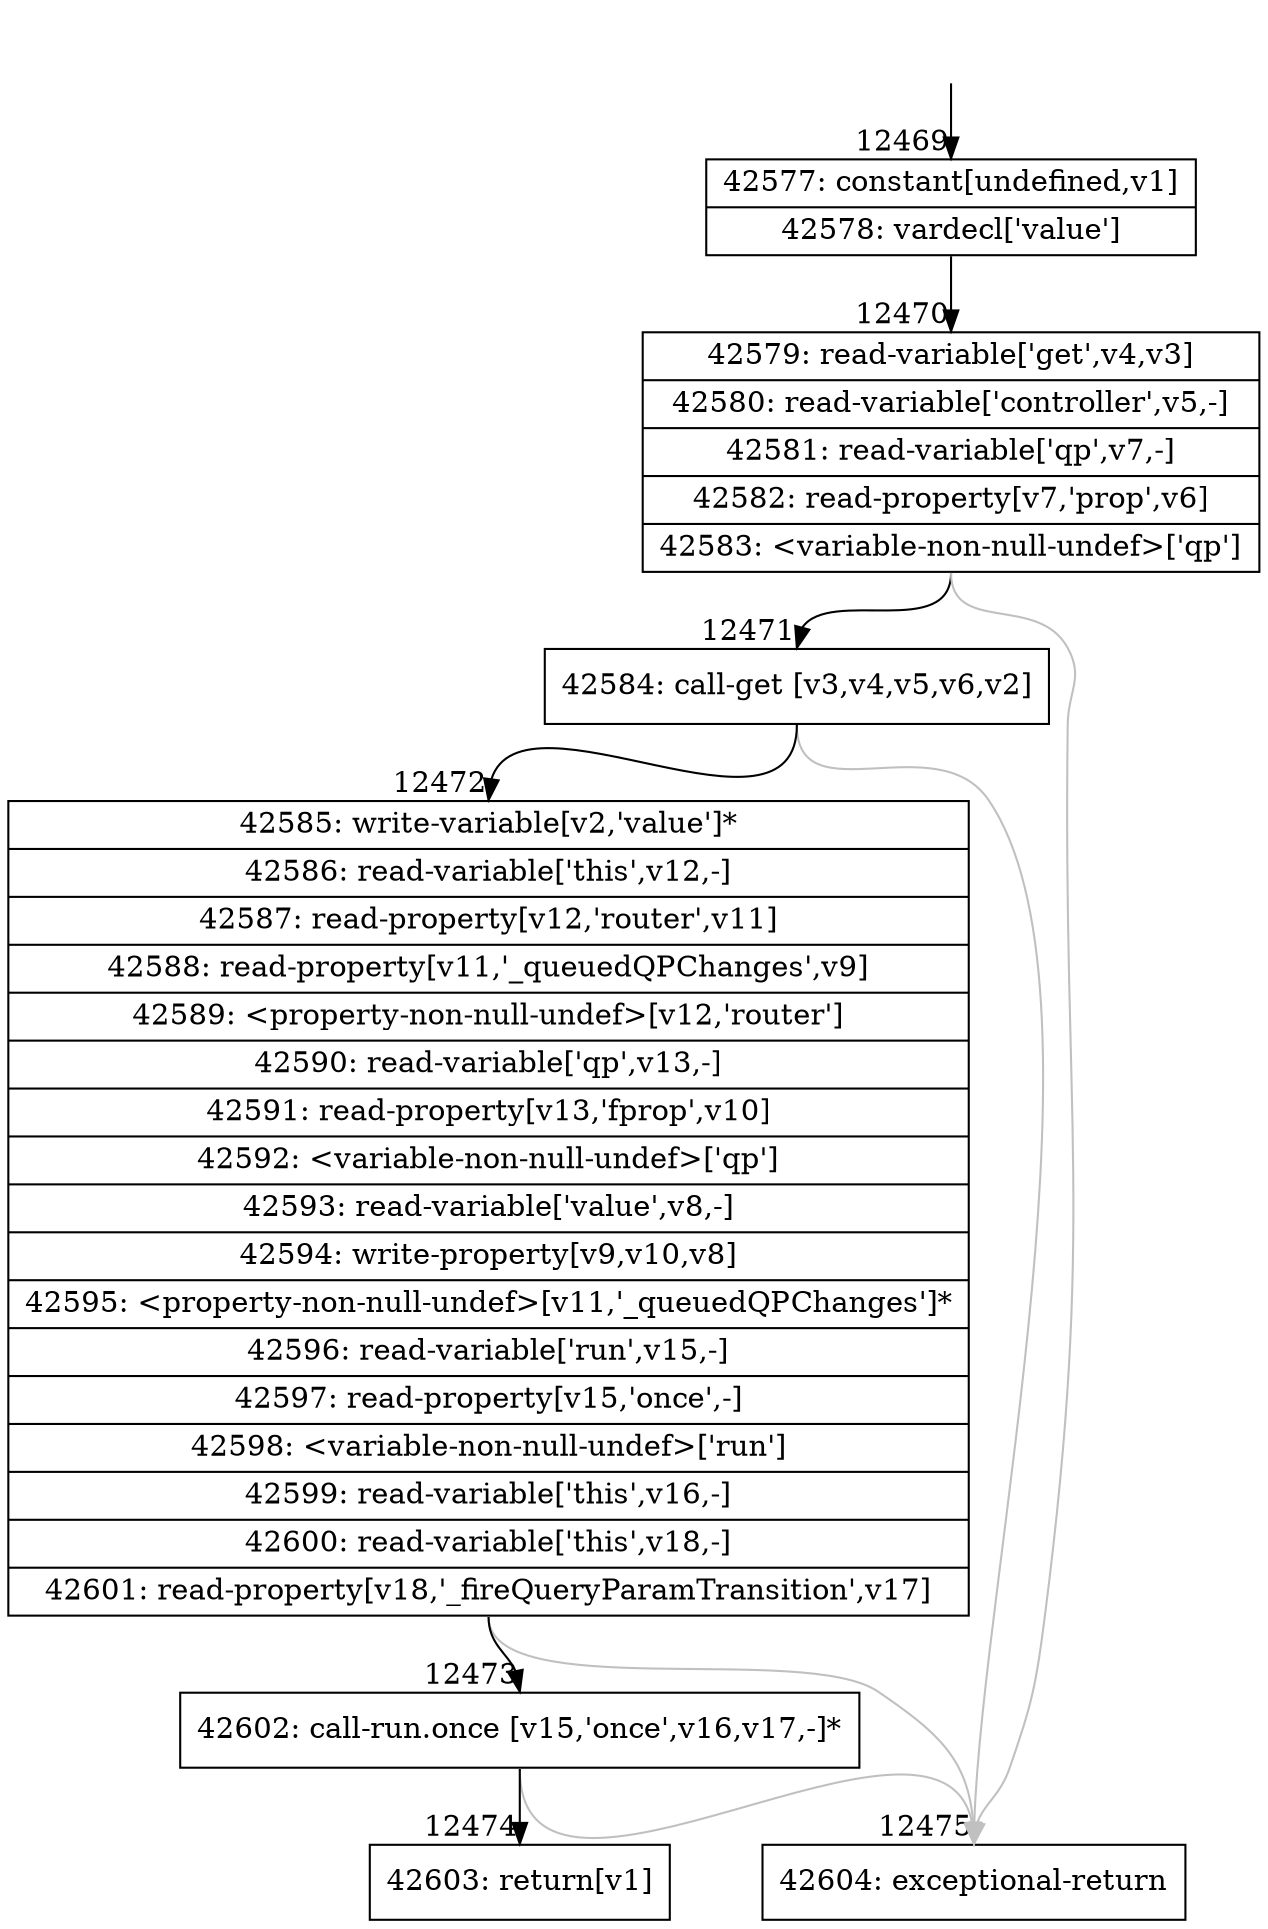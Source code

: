 digraph {
rankdir="TD"
BB_entry1036[shape=none,label=""];
BB_entry1036 -> BB12469 [tailport=s, headport=n, headlabel="    12469"]
BB12469 [shape=record label="{42577: constant[undefined,v1]|42578: vardecl['value']}" ] 
BB12469 -> BB12470 [tailport=s, headport=n, headlabel="      12470"]
BB12470 [shape=record label="{42579: read-variable['get',v4,v3]|42580: read-variable['controller',v5,-]|42581: read-variable['qp',v7,-]|42582: read-property[v7,'prop',v6]|42583: \<variable-non-null-undef\>['qp']}" ] 
BB12470 -> BB12471 [tailport=s, headport=n, headlabel="      12471"]
BB12470 -> BB12475 [tailport=s, headport=n, color=gray, headlabel="      12475"]
BB12471 [shape=record label="{42584: call-get [v3,v4,v5,v6,v2]}" ] 
BB12471 -> BB12472 [tailport=s, headport=n, headlabel="      12472"]
BB12471 -> BB12475 [tailport=s, headport=n, color=gray]
BB12472 [shape=record label="{42585: write-variable[v2,'value']*|42586: read-variable['this',v12,-]|42587: read-property[v12,'router',v11]|42588: read-property[v11,'_queuedQPChanges',v9]|42589: \<property-non-null-undef\>[v12,'router']|42590: read-variable['qp',v13,-]|42591: read-property[v13,'fprop',v10]|42592: \<variable-non-null-undef\>['qp']|42593: read-variable['value',v8,-]|42594: write-property[v9,v10,v8]|42595: \<property-non-null-undef\>[v11,'_queuedQPChanges']*|42596: read-variable['run',v15,-]|42597: read-property[v15,'once',-]|42598: \<variable-non-null-undef\>['run']|42599: read-variable['this',v16,-]|42600: read-variable['this',v18,-]|42601: read-property[v18,'_fireQueryParamTransition',v17]}" ] 
BB12472 -> BB12473 [tailport=s, headport=n, headlabel="      12473"]
BB12472 -> BB12475 [tailport=s, headport=n, color=gray]
BB12473 [shape=record label="{42602: call-run.once [v15,'once',v16,v17,-]*}" ] 
BB12473 -> BB12474 [tailport=s, headport=n, headlabel="      12474"]
BB12473 -> BB12475 [tailport=s, headport=n, color=gray]
BB12474 [shape=record label="{42603: return[v1]}" ] 
BB12475 [shape=record label="{42604: exceptional-return}" ] 
//#$~ 22874
}
